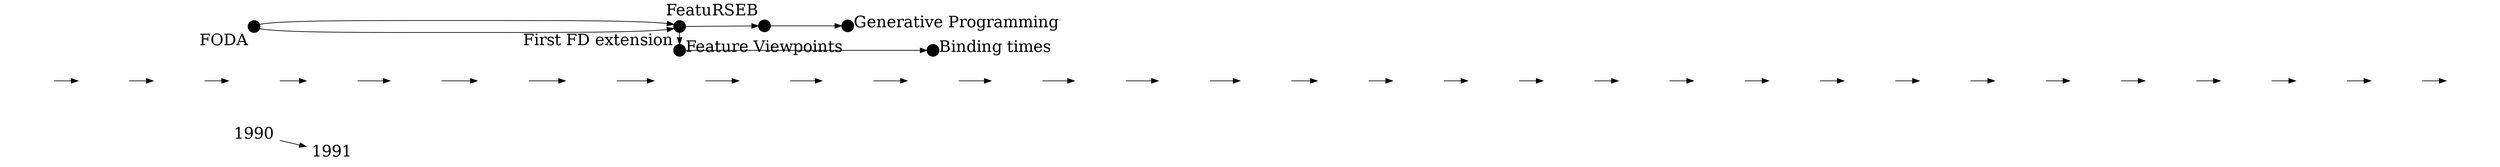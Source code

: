 digraph {
    rankdir=LR
    subgraph dates {
        node [fontsize=24 shape=plaintext style=invis]
        edge [style=invis]
        jan90 [label="1990" style=vis] 
        jan90 -> feb90 -> mar90 -> apr90 -> may90 -> jun90 -> jul90 -> aug90 -> sep90 -> oct90 -> nov90 -> dic90
        jan91 [label="1991" style=vis]
        jan91 -> feb91 -> mar91 -> apr91 -> may91 -> jun91 -> jul91 -> aug91 -> sep91 -> oct91 -> nov91 -> dic91
        comment="jan92 feb92 mar92 apr92 may92 jun92 jul92 aug92 sep92 oct92 nov92 dic92"

        node [fontsize=24 shape=plaintext];
        edge [style=vis]
        jan90 -> jan91
        
        1990 -> 1991
        1991 -> 1992
        1992 -> 1993
        1993 -> 1994
        1994 -> 1995
        1995 -> 1996
        1996 -> 1997
        1997 -> 1998
        1998 -> 1999
        1999 -> 2000
        2000 -> 2001
        2001 -> 2002
        2002 -> 2003
        2003 -> 2004
        2004 -> 2005
        2005 -> 2006
        2006 -> 2007
        2007 -> 2008
        2008 -> 2009
        2009 -> 2010
        2010 -> 2011
        2011 -> 2012
        2012 -> 2013
        2013 -> 2014
        2014 -> 2015
        2015 -> 2016
        2016 -> 2017
        2017 -> 2018
        2018 -> 2019
        2019 -> 2020
        2020 -> 2021
    }
    node [fontsize=24 shape=point width=0.25]
    { 
        rank=same
        jan90 
        FODA [xlabel="FODA"]
    }

    {
        rank=same
        jun90
        FORM [xlabel="First FD extension"]
        "Feature Viewpoints" [xlabel="Feature Viewpoints"]
    }
    FODA -> FORM
    "FeatuRSEB" [xlabel="FeatuRSEB"];

    subgraph 2000 {
        rank=same
        2000
        "Generative Programming" [xlabel="Generative Programming"]
    }

    subgraph 2001 {
        rank=same
        2001
        "Binding times" [xlabel="Binding times"]
    }
    
    comment="****************************** FD EXTENSIONS ******************************"
    FODA -> FORM
    FORM -> "Feature Viewpoints"
    FORM -> FeatuRSEB
    FeatuRSEB -> "Generative Programming"
    "Feature Viewpoints" -> "Binding times"
}

